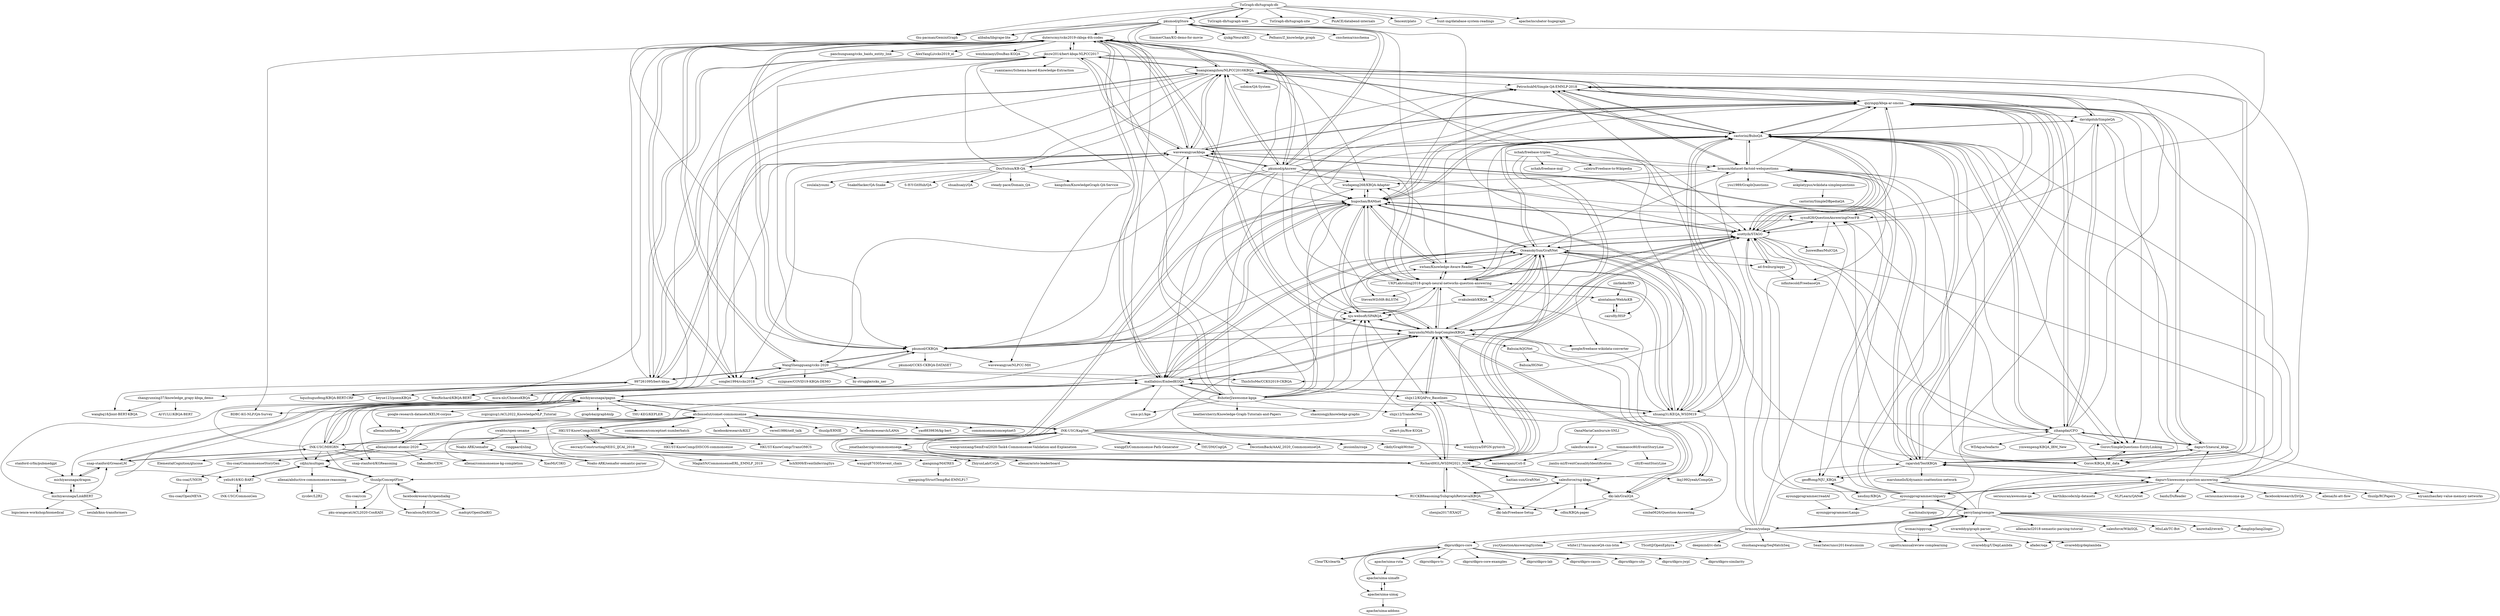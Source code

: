 digraph G {
"TuGraph-db/tugraph-db" -> "thu-pacman/GeminiGraph" ["e"=1]
"TuGraph-db/tugraph-db" -> "TuGraph-db/tugraph-web"
"TuGraph-db/tugraph-db" -> "TuGraph-db/tugraph-site"
"TuGraph-db/tugraph-db" -> "PsiACE/databend-internals" ["e"=1]
"TuGraph-db/tugraph-db" -> "Tencent/plato" ["e"=1]
"TuGraph-db/tugraph-db" -> "pkumod/gStore"
"TuGraph-db/tugraph-db" -> "Sunt-ing/database-system-readings" ["e"=1]
"TuGraph-db/tugraph-db" -> "apache/incubator-hugegraph" ["e"=1]
"TuGraph-db/tugraph-db" -> "alibaba/libgrape-lite" ["e"=1]
"geofftong/NJU_KBQA" -> "xesdiny/KBQA"
"jkszw2014/bert-kbqa-NLPCC2017" -> "huangxiangzhou/NLPCC2016KBQA"
"jkszw2014/bert-kbqa-NLPCC2017" -> "wavewangyue/kbqa"
"jkszw2014/bert-kbqa-NLPCC2017" -> "WenRichard/KBQA-BERT" ["e"=1]
"jkszw2014/bert-kbqa-NLPCC2017" -> "997261095/bert-kbqa"
"jkszw2014/bert-kbqa-NLPCC2017" -> "duterscmy/ccks2019-ckbqa-4th-codes"
"jkszw2014/bert-kbqa-NLPCC2017" -> "wudapeng268/KBQA-Adapter"
"jkszw2014/bert-kbqa-NLPCC2017" -> "pkumod/CKBQA"
"jkszw2014/bert-kbqa-NLPCC2017" -> "hugochan/BAMnet"
"jkszw2014/bert-kbqa-NLPCC2017" -> "yuanxiaosc/Schema-based-Knowledge-Extraction" ["e"=1]
"jkszw2014/bert-kbqa-NLPCC2017" -> "wavewangyue/NLPCC-MH"
"jkszw2014/bert-kbqa-NLPCC2017" -> "quyingqi/kbqa-ar-smcnn"
"jkszw2014/bert-kbqa-NLPCC2017" -> "songlei1994/ccks2018"
"OceanskySun/GraftNet" -> "xwhan/Knowledge-Aware-Reader"
"OceanskySun/GraftNet" -> "scottyih/STAGG"
"OceanskySun/GraftNet" -> "RichardHGL/WSDM2021_NSM"
"OceanskySun/GraftNet" -> "hugochan/BAMnet"
"OceanskySun/GraftNet" -> "lanyunshi/Multi-hopComplexKBQA"
"OceanskySun/GraftNet" -> "malllabiisc/EmbedKGQA"
"OceanskySun/GraftNet" -> "svakulenk0/KBQA"
"OceanskySun/GraftNet" -> "xhuang31/KEQA_WSDM19"
"OceanskySun/GraftNet" -> "castorini/BuboQA"
"OceanskySun/GraftNet" -> "cairoHy/HSP"
"OceanskySun/GraftNet" -> "ad-freiburg/aqqu"
"OceanskySun/GraftNet" -> "woshiyyya/DFGN-pytorch" ["e"=1]
"OceanskySun/GraftNet" -> "nju-websoft/SPARQA"
"OceanskySun/GraftNet" -> "UKPLab/coling2018-graph-neural-networks-question-answering"
"OceanskySun/GraftNet" -> "Gorov/KBQA_RE_data"
"allenai/comet-atomic-2020" -> "atcbosselut/comet-commonsense"
"allenai/comet-atomic-2020" -> "Sahandfer/CEM" ["e"=1]
"allenai/comet-atomic-2020" -> "ElementalCognition/glucose"
"allenai/comet-atomic-2020" -> "thu-coai/CommonsenseStoryGen"
"allenai/comet-atomic-2020" -> "XiaoMi/C3KG" ["e"=1]
"allenai/comet-atomic-2020" -> "cdjhz/multigen"
"INK-USC/CommonGen" -> "yeliu918/KG-BART"
"jonathanherzig/commonsenseqa" -> "allenai/aristo-leaderboard"
"jonathanherzig/commonsenseqa" -> "ZhiyunLab/CsQA"
"jonathanherzig/commonsenseqa" -> "nazneenrajani/CoS-E"
"DouYishun/KB-QA" -> "shuaihuaiyi/QA"
"DouYishun/KB-QA" -> "geofftong/NJU_KBQA"
"DouYishun/KB-QA" -> "wavewangyue/kbqa"
"DouYishun/KB-QA" -> "steady-pace/Domain_QA"
"DouYishun/KB-QA" -> "huangxiangzhou/NLPCC2016KBQA"
"DouYishun/KB-QA" -> "kangzhun/KnowledgeGraph-QA-Service" ["e"=1]
"DouYishun/KB-QA" -> "zoulala/youmi"
"DouYishun/KB-QA" -> "jkszw2014/bert-kbqa-NLPCC2017"
"DouYishun/KB-QA" -> "SnakeHacker/QA-Snake" ["e"=1]
"DouYishun/KB-QA" -> "S-H-Y-GitHub/QA" ["e"=1]
"dapurv5/awesome-question-answering" -> "rajarshd/TextKBQA"
"dapurv5/awesome-question-answering" -> "castorini/BuboQA"
"dapurv5/awesome-question-answering" -> "huangxiangzhou/NLPCC2016KBQA"
"dapurv5/awesome-question-answering" -> "dapurv5/neural_kbqa"
"dapurv5/awesome-question-answering" -> "siyuanzhao/key-value-memory-networks" ["e"=1]
"dapurv5/awesome-question-answering" -> "thunlp/RCPapers" ["e"=1]
"dapurv5/awesome-question-answering" -> "seriousran/awesome-qa" ["e"=1]
"dapurv5/awesome-question-answering" -> "karthikncode/nlp-datasets" ["e"=1]
"dapurv5/awesome-question-answering" -> "NLPLearn/QANet" ["e"=1]
"dapurv5/awesome-question-answering" -> "baidu/DuReader" ["e"=1]
"dapurv5/awesome-question-answering" -> "seriousmac/awesome-qa"
"dapurv5/awesome-question-answering" -> "facebookresearch/DrQA" ["e"=1]
"dapurv5/awesome-question-answering" -> "OceanskySun/GraftNet"
"dapurv5/awesome-question-answering" -> "ayoungprogrammer/nlquery"
"dapurv5/awesome-question-answering" -> "allenai/bi-att-flow" ["e"=1]
"huangxiangzhou/NLPCC2016KBQA" -> "wavewangyue/kbqa"
"huangxiangzhou/NLPCC2016KBQA" -> "jkszw2014/bert-kbqa-NLPCC2017"
"huangxiangzhou/NLPCC2016KBQA" -> "quyingqi/kbqa-ar-smcnn"
"huangxiangzhou/NLPCC2016KBQA" -> "WenRichard/KBQA-BERT" ["e"=1]
"huangxiangzhou/NLPCC2016KBQA" -> "duterscmy/ccks2019-ckbqa-4th-codes"
"huangxiangzhou/NLPCC2016KBQA" -> "soloice/QA-System"
"huangxiangzhou/NLPCC2016KBQA" -> "pkumod/gAnswer"
"huangxiangzhou/NLPCC2016KBQA" -> "castorini/BuboQA"
"huangxiangzhou/NLPCC2016KBQA" -> "PetrochukM/Simple-QA-EMNLP-2018"
"huangxiangzhou/NLPCC2016KBQA" -> "997261095/bert-kbqa"
"huangxiangzhou/NLPCC2016KBQA" -> "rajarshd/TextKBQA"
"huangxiangzhou/NLPCC2016KBQA" -> "pkumod/CKBQA"
"huangxiangzhou/NLPCC2016KBQA" -> "hugochan/BAMnet"
"huangxiangzhou/NLPCC2016KBQA" -> "songlei1994/ccks2018"
"huangxiangzhou/NLPCC2016KBQA" -> "scottyih/STAGG"
"wavewangyue/kbqa" -> "huangxiangzhou/NLPCC2016KBQA"
"wavewangyue/kbqa" -> "jkszw2014/bert-kbqa-NLPCC2017"
"wavewangyue/kbqa" -> "duterscmy/ccks2019-ckbqa-4th-codes"
"wavewangyue/kbqa" -> "quyingqi/kbqa-ar-smcnn"
"wavewangyue/kbqa" -> "WenRichard/KBQA-BERT" ["e"=1]
"wavewangyue/kbqa" -> "997261095/bert-kbqa"
"wavewangyue/kbqa" -> "PetrochukM/Simple-QA-EMNLP-2018"
"wavewangyue/kbqa" -> "castorini/BuboQA"
"wavewangyue/kbqa" -> "pkumod/gAnswer"
"wavewangyue/kbqa" -> "rajarshd/TextKBQA"
"wavewangyue/kbqa" -> "hugochan/BAMnet"
"wavewangyue/kbqa" -> "songlei1994/ccks2018"
"wavewangyue/kbqa" -> "pkumod/CKBQA"
"wavewangyue/kbqa" -> "DouYishun/KB-QA"
"wavewangyue/kbqa" -> "brmson/dataset-factoid-webquestions"
"INK-USC/KagNet" -> "INK-USC/MHGRN"
"INK-USC/KagNet" -> "wangcunxiang/SemEval2020-Task4-Commonsense-Validation-and-Explanation"
"INK-USC/KagNet" -> "wangpf3/Commonsense-Path-Generator"
"INK-USC/KagNet" -> "atcbosselut/comet-commonsense"
"INK-USC/KagNet" -> "cdjhz/multigen"
"INK-USC/KagNet" -> "woshiyyya/DFGN-pytorch" ["e"=1]
"INK-USC/KagNet" -> "THUDM/CogQA" ["e"=1]
"INK-USC/KagNet" -> "jonathanherzig/commonsenseqa"
"INK-USC/KagNet" -> "DecstionBack/AAAI_2020_CommonsenseQA"
"INK-USC/KagNet" -> "jessionlin/csqa"
"INK-USC/KagNet" -> "thunlp/ConceptFlow"
"INK-USC/KagNet" -> "lanyunshi/Multi-hopComplexKBQA"
"INK-USC/KagNet" -> "OceanskySun/GraftNet"
"INK-USC/KagNet" -> "rikdz/GraphWriter" ["e"=1]
"INK-USC/MHGRN" -> "INK-USC/KagNet"
"INK-USC/MHGRN" -> "michiyasunaga/qagnn"
"INK-USC/MHGRN" -> "malllabiisc/EmbedKGQA"
"INK-USC/MHGRN" -> "RichardHGL/WSDM2021_NSM"
"INK-USC/MHGRN" -> "lanyunshi/Multi-hopComplexKBQA"
"INK-USC/MHGRN" -> "snap-stanford/GreaseLM"
"INK-USC/MHGRN" -> "thunlp/ConceptFlow"
"INK-USC/MHGRN" -> "snap-stanford/KGReasoning" ["e"=1]
"INK-USC/MHGRN" -> "cdjhz/multigen"
"INK-USC/MHGRN" -> "allenai/commonsense-kg-completion"
"INK-USC/MHGRN" -> "OceanskySun/GraftNet"
"atcbosselut/comet-commonsense" -> "allenai/comet-atomic-2020"
"atcbosselut/comet-commonsense" -> "HKUST-KnowComp/ASER"
"atcbosselut/comet-commonsense" -> "INK-USC/KagNet"
"atcbosselut/comet-commonsense" -> "thunlp/ERNIE" ["e"=1]
"atcbosselut/comet-commonsense" -> "facebookresearch/LAMA" ["e"=1]
"atcbosselut/comet-commonsense" -> "yao8839836/kg-bert" ["e"=1]
"atcbosselut/comet-commonsense" -> "michiyasunaga/qagnn"
"atcbosselut/comet-commonsense" -> "allenai/unifiedqa" ["e"=1]
"atcbosselut/comet-commonsense" -> "ElementalCognition/glucose"
"atcbosselut/comet-commonsense" -> "allenai/commonsense-kg-completion"
"atcbosselut/comet-commonsense" -> "commonsense/conceptnet5" ["e"=1]
"atcbosselut/comet-commonsense" -> "commonsense/conceptnet-numberbatch" ["e"=1]
"atcbosselut/comet-commonsense" -> "swabhs/open-sesame"
"atcbosselut/comet-commonsense" -> "facebookresearch/KILT" ["e"=1]
"atcbosselut/comet-commonsense" -> "vered1986/self_talk"
"cdjhz/multigen" -> "allenai/abductive-commonsense-reasoning"
"cdjhz/multigen" -> "thunlp/ConceptFlow"
"cdjhz/multigen" -> "yeliu918/KG-BART"
"malllabiisc/EmbedKGQA" -> "lanyunshi/Multi-hopComplexKBQA"
"malllabiisc/EmbedKGQA" -> "BshoterJ/awesome-kgqa"
"malllabiisc/EmbedKGQA" -> "xhuang31/KEQA_WSDM19"
"malllabiisc/EmbedKGQA" -> "RichardHGL/WSDM2021_NSM"
"malllabiisc/EmbedKGQA" -> "hugochan/BAMnet"
"malllabiisc/EmbedKGQA" -> "uma-pi1/kge" ["e"=1]
"malllabiisc/EmbedKGQA" -> "OceanskySun/GraftNet"
"malllabiisc/EmbedKGQA" -> "duterscmy/ccks2019-ckbqa-4th-codes"
"malllabiisc/EmbedKGQA" -> "INK-USC/MHGRN"
"malllabiisc/EmbedKGQA" -> "nju-websoft/SPARQA"
"malllabiisc/EmbedKGQA" -> "shijx12/TransferNet"
"malllabiisc/EmbedKGQA" -> "michiyasunaga/qagnn"
"malllabiisc/EmbedKGQA" -> "RUCKBReasoning/SubgraphRetrievalKBQA"
"malllabiisc/EmbedKGQA" -> "shijx12/KQAPro_Baselines"
"malllabiisc/EmbedKGQA" -> "xwhan/Knowledge-Aware-Reader"
"michiyasunaga/qagnn" -> "INK-USC/MHGRN"
"michiyasunaga/qagnn" -> "snap-stanford/GreaseLM"
"michiyasunaga/qagnn" -> "malllabiisc/EmbedKGQA"
"michiyasunaga/qagnn" -> "yeliu918/KG-BART"
"michiyasunaga/qagnn" -> "allenai/unifiedqa" ["e"=1]
"michiyasunaga/qagnn" -> "snap-stanford/KGReasoning" ["e"=1]
"michiyasunaga/qagnn" -> "google-research-datasets/KELM-corpus"
"michiyasunaga/qagnn" -> "michiyasunaga/dragon"
"michiyasunaga/qagnn" -> "cdjhz/multigen"
"michiyasunaga/qagnn" -> "INK-USC/KagNet"
"michiyasunaga/qagnn" -> "atcbosselut/comet-commonsense"
"michiyasunaga/qagnn" -> "zcgzcgzcg1/ACL2022_KnowledgeNLP_Tutorial" ["e"=1]
"michiyasunaga/qagnn" -> "graph4ai/graph4nlp" ["e"=1]
"michiyasunaga/qagnn" -> "michiyasunaga/LinkBERT"
"michiyasunaga/qagnn" -> "THU-KEG/KEPLER" ["e"=1]
"thunlp/ConceptFlow" -> "pku-orangecat/ACL2020-ConKADI"
"thunlp/ConceptFlow" -> "cdjhz/multigen"
"thunlp/ConceptFlow" -> "Pascalson/DyKGChat"
"thunlp/ConceptFlow" -> "thu-coai/ccm"
"thunlp/ConceptFlow" -> "facebookresearch/opendialkg"
"yeliu918/KG-BART" -> "INK-USC/CommonGen"
"yeliu918/KG-BART" -> "cdjhz/multigen"
"pkumod/gStore" -> "pkumod/gAnswer"
"pkumod/gStore" -> "SimmerChan/KG-demo-for-movie" ["e"=1]
"pkumod/gStore" -> "pkumod/CKBQA"
"pkumod/gStore" -> "TuGraph-db/tugraph-db"
"pkumod/gStore" -> "duterscmy/ccks2019-ckbqa-4th-codes"
"pkumod/gStore" -> "lanyunshi/Multi-hopComplexKBQA"
"pkumod/gStore" -> "zjukg/NeuralKG" ["e"=1]
"pkumod/gStore" -> "UKPLab/coling2018-graph-neural-networks-question-answering"
"pkumod/gStore" -> "malllabiisc/EmbedKGQA"
"pkumod/gStore" -> "BshoterJ/awesome-kgqa"
"pkumod/gStore" -> "Pelhans/Z_knowledge_graph" ["e"=1]
"pkumod/gStore" -> "thu-pacman/GeminiGraph" ["e"=1]
"pkumod/gStore" -> "cnschema/cnschema" ["e"=1]
"pkumod/gStore" -> "alibaba/libgrape-lite" ["e"=1]
"pkumod/gStore" -> "scottyih/STAGG"
"duterscmy/ccks2019-ckbqa-4th-codes" -> "pkumod/CKBQA"
"duterscmy/ccks2019-ckbqa-4th-codes" -> "WangShengguang/ccks-2020"
"duterscmy/ccks2019-ckbqa-4th-codes" -> "songlei1994/ccks2018"
"duterscmy/ccks2019-ckbqa-4th-codes" -> "wavewangyue/kbqa"
"duterscmy/ccks2019-ckbqa-4th-codes" -> "panchunguang/ccks_baidu_entity_link" ["e"=1]
"duterscmy/ccks2019-ckbqa-4th-codes" -> "huangxiangzhou/NLPCC2016KBQA"
"duterscmy/ccks2019-ckbqa-4th-codes" -> "malllabiisc/EmbedKGQA"
"duterscmy/ccks2019-ckbqa-4th-codes" -> "WenRichard/KBQA-BERT" ["e"=1]
"duterscmy/ccks2019-ckbqa-4th-codes" -> "pkumod/gAnswer"
"duterscmy/ccks2019-ckbqa-4th-codes" -> "BDBC-KG-NLP/QA-Survey" ["e"=1]
"duterscmy/ccks2019-ckbqa-4th-codes" -> "jkszw2014/bert-kbqa-NLPCC2017"
"duterscmy/ccks2019-ckbqa-4th-codes" -> "lanyunshi/Multi-hopComplexKBQA"
"duterscmy/ccks2019-ckbqa-4th-codes" -> "AlexYangLi/ccks2019_el" ["e"=1]
"duterscmy/ccks2019-ckbqa-4th-codes" -> "ThisIsSoMe/CCKS2019-CKBQA"
"duterscmy/ccks2019-ckbqa-4th-codes" -> "weizhixiaoyi/DouBan-KGQA" ["e"=1]
"songlei1994/ccks2018" -> "pkumod/CKBQA"
"songlei1994/ccks2018" -> "duterscmy/ccks2019-ckbqa-4th-codes"
"songlei1994/ccks2018" -> "msra-nlc/ChineseKBQA"
"xhuang31/KEQA_WSDM19" -> "castorini/BuboQA"
"xhuang31/KEQA_WSDM19" -> "malllabiisc/EmbedKGQA"
"xhuang31/KEQA_WSDM19" -> "xwhan/Knowledge-Aware-Reader"
"xhuang31/KEQA_WSDM19" -> "hugochan/BAMnet"
"xhuang31/KEQA_WSDM19" -> "zihangdai/CFO"
"xhuang31/KEQA_WSDM19" -> "OceanskySun/GraftNet"
"xhuang31/KEQA_WSDM19" -> "lanyunshi/Multi-hopComplexKBQA"
"xhuang31/KEQA_WSDM19" -> "RichardHGL/WSDM2021_NSM"
"xhuang31/KEQA_WSDM19" -> "UKPLab/coling2018-graph-neural-networks-question-answering"
"xhuang31/KEQA_WSDM19" -> "PetrochukM/Simple-QA-EMNLP-2018"
"percyliang/sempre" -> "cgpotts/annualreview-complearning"
"percyliang/sempre" -> "wcmac/sippycup"
"percyliang/sempre" -> "brmson/yodaqa"
"percyliang/sempre" -> "scottyih/STAGG"
"percyliang/sempre" -> "afader/oqa"
"percyliang/sempre" -> "ayoungprogrammer/nlquery"
"percyliang/sempre" -> "castorini/BuboQA"
"percyliang/sempre" -> "sivareddyg/graph-parser"
"percyliang/sempre" -> "allenai/acl2018-semantic-parsing-tutorial" ["e"=1]
"percyliang/sempre" -> "brmson/dataset-factoid-webquestions"
"percyliang/sempre" -> "salesforce/WikiSQL" ["e"=1]
"percyliang/sempre" -> "MiuLab/TC-Bot" ["e"=1]
"percyliang/sempre" -> "knowitall/reverb" ["e"=1]
"percyliang/sempre" -> "rajarshd/TextKBQA"
"percyliang/sempre" -> "donglixp/lang2logic" ["e"=1]
"UKPLab/coling2018-graph-neural-networks-question-answering" -> "scottyih/STAGG"
"UKPLab/coling2018-graph-neural-networks-question-answering" -> "hugochan/BAMnet"
"UKPLab/coling2018-graph-neural-networks-question-answering" -> "StevenWD/HR-BiLSTM"
"UKPLab/coling2018-graph-neural-networks-question-answering" -> "lanyunshi/Multi-hopComplexKBQA"
"UKPLab/coling2018-graph-neural-networks-question-answering" -> "syxu828/QuestionAnsweringOverFB"
"UKPLab/coling2018-graph-neural-networks-question-answering" -> "xwhan/Knowledge-Aware-Reader"
"UKPLab/coling2018-graph-neural-networks-question-answering" -> "wudapeng268/KBQA-Adapter"
"UKPLab/coling2018-graph-neural-networks-question-answering" -> "PetrochukM/Simple-QA-EMNLP-2018"
"UKPLab/coling2018-graph-neural-networks-question-answering" -> "svakulenk0/KBQA"
"UKPLab/coling2018-graph-neural-networks-question-answering" -> "castorini/BuboQA"
"UKPLab/coling2018-graph-neural-networks-question-answering" -> "xhuang31/KEQA_WSDM19"
"UKPLab/coling2018-graph-neural-networks-question-answering" -> "alontalmor/WebAsKB"
"UKPLab/coling2018-graph-neural-networks-question-answering" -> "OceanskySun/GraftNet"
"UKPLab/coling2018-graph-neural-networks-question-answering" -> "nju-websoft/SPARQA"
"pkumod/CKBQA" -> "duterscmy/ccks2019-ckbqa-4th-codes"
"pkumod/CKBQA" -> "songlei1994/ccks2018"
"pkumod/CKBQA" -> "wudapeng268/KBQA-Adapter"
"pkumod/CKBQA" -> "wavewangyue/NLPCC-MH"
"pkumod/CKBQA" -> "lanyunshi/Multi-hopComplexKBQA"
"pkumod/CKBQA" -> "pkumod/CCKS-CKBQA-DATASET"
"pkumod/CKBQA" -> "hugochan/BAMnet"
"pkumod/CKBQA" -> "nju-websoft/SPARQA"
"pkumod/CKBQA" -> "WangShengguang/ccks-2020"
"sivareddyg/graph-parser" -> "sivareddyg/deplambda"
"sivareddyg/graph-parser" -> "sivareddyg/UDepLambda" ["e"=1]
"WangShengguang/ccks-2020" -> "duterscmy/ccks2019-ckbqa-4th-codes"
"WangShengguang/ccks-2020" -> "ThisIsSoMe/CCKS2019-CKBQA"
"WangShengguang/ccks-2020" -> "pkumod/CKBQA"
"WangShengguang/ccks-2020" -> "hy-struggle/ccks_ner" ["e"=1]
"WangShengguang/ccks-2020" -> "songlei1994/ccks2018"
"WangShengguang/ccks-2020" -> "997261095/bert-kbqa"
"WangShengguang/ccks-2020" -> "malllabiisc/EmbedKGQA"
"WangShengguang/ccks-2020" -> "xyjigsaw/COVID19-KBQA-DEMO" ["e"=1]
"pkumod/gAnswer" -> "huangxiangzhou/NLPCC2016KBQA"
"pkumod/gAnswer" -> "duterscmy/ccks2019-ckbqa-4th-codes"
"pkumod/gAnswer" -> "wavewangyue/kbqa"
"pkumod/gAnswer" -> "castorini/BuboQA"
"pkumod/gAnswer" -> "pkumod/gStore"
"pkumod/gAnswer" -> "scottyih/STAGG"
"pkumod/gAnswer" -> "pkumod/CKBQA"
"pkumod/gAnswer" -> "malllabiisc/EmbedKGQA"
"pkumod/gAnswer" -> "quyingqi/kbqa-ar-smcnn"
"pkumod/gAnswer" -> "lanyunshi/Multi-hopComplexKBQA"
"pkumod/gAnswer" -> "WangShengguang/ccks-2020"
"pkumod/gAnswer" -> "UKPLab/coling2018-graph-neural-networks-question-answering"
"pkumod/gAnswer" -> "wudapeng268/KBQA-Adapter"
"pkumod/gAnswer" -> "geofftong/NJU_KBQA"
"pkumod/gAnswer" -> "nju-websoft/SPARQA"
"thu-coai/ccm" -> "pku-orangecat/ACL2020-ConKADI"
"ayoungprogrammer/nlquery" -> "ayoungprogrammer/Lango"
"ayoungprogrammer/nlquery" -> "dapurv5/awesome-question-answering"
"ayoungprogrammer/nlquery" -> "percyliang/sempre"
"ayoungprogrammer/nlquery" -> "scottyih/STAGG"
"ayoungprogrammer/nlquery" -> "castorini/BuboQA"
"ayoungprogrammer/nlquery" -> "zihangdai/CFO"
"ayoungprogrammer/nlquery" -> "machinalis/quepy" ["e"=1]
"ayoungprogrammer/nlquery" -> "quyingqi/kbqa-ar-smcnn"
"ayoungprogrammer/readAI" -> "ayoungprogrammer/Lango"
"rajarshd/TextKBQA" -> "dapurv5/neural_kbqa"
"rajarshd/TextKBQA" -> "syxu828/QuestionAnsweringOverFB"
"rajarshd/TextKBQA" -> "quyingqi/kbqa-ar-smcnn"
"rajarshd/TextKBQA" -> "castorini/BuboQA"
"rajarshd/TextKBQA" -> "huangxiangzhou/NLPCC2016KBQA"
"rajarshd/TextKBQA" -> "marshmelloX/dynamic-coattention-network" ["e"=1]
"rajarshd/TextKBQA" -> "PetrochukM/Simple-QA-EMNLP-2018"
"rajarshd/TextKBQA" -> "wavewangyue/kbqa"
"rajarshd/TextKBQA" -> "dapurv5/awesome-question-answering"
"rajarshd/TextKBQA" -> "geofftong/NJU_KBQA"
"scottyih/STAGG" -> "UKPLab/coling2018-graph-neural-networks-question-answering"
"scottyih/STAGG" -> "Gorov/KBQA_RE_data"
"scottyih/STAGG" -> "Gorov/SimpleQuestions-EntityLinking"
"scottyih/STAGG" -> "syxu828/QuestionAnsweringOverFB"
"scottyih/STAGG" -> "lanyunshi/Multi-hopComplexKBQA"
"scottyih/STAGG" -> "JunweiBao/MulCQA"
"scottyih/STAGG" -> "ad-freiburg/aqqu"
"scottyih/STAGG" -> "OceanskySun/GraftNet"
"scottyih/STAGG" -> "RichardHGL/WSDM2021_NSM"
"scottyih/STAGG" -> "castorini/BuboQA"
"scottyih/STAGG" -> "brmson/dataset-factoid-webquestions"
"scottyih/STAGG" -> "quyingqi/kbqa-ar-smcnn"
"scottyih/STAGG" -> "nju-websoft/SPARQA"
"scottyih/STAGG" -> "zihangdai/CFO"
"scottyih/STAGG" -> "hugochan/BAMnet"
"RUCKBReasoning/SubgraphRetrievalKBQA" -> "salesforce/rng-kbqa"
"RUCKBReasoning/SubgraphRetrievalKBQA" -> "RichardHGL/WSDM2021_NSM"
"RUCKBReasoning/SubgraphRetrievalKBQA" -> "dki-lab/Freebase-Setup"
"RUCKBReasoning/SubgraphRetrievalKBQA" -> "zhenjia2017/EXAQT" ["e"=1]
"RUCKBReasoning/SubgraphRetrievalKBQA" -> "cdhx/KBQA-paper"
"lanyunshi/Multi-hopComplexKBQA" -> "RichardHGL/WSDM2021_NSM"
"lanyunshi/Multi-hopComplexKBQA" -> "nju-websoft/SPARQA"
"lanyunshi/Multi-hopComplexKBQA" -> "malllabiisc/EmbedKGQA"
"lanyunshi/Multi-hopComplexKBQA" -> "lkq1992yeah/CompQA"
"lanyunshi/Multi-hopComplexKBQA" -> "hugochan/BAMnet"
"lanyunshi/Multi-hopComplexKBQA" -> "dki-lab/GrailQA"
"lanyunshi/Multi-hopComplexKBQA" -> "scottyih/STAGG"
"lanyunshi/Multi-hopComplexKBQA" -> "google/freebase-wikidata-converter"
"lanyunshi/Multi-hopComplexKBQA" -> "OceanskySun/GraftNet"
"lanyunshi/Multi-hopComplexKBQA" -> "UKPLab/coling2018-graph-neural-networks-question-answering"
"lanyunshi/Multi-hopComplexKBQA" -> "shijx12/KQAPro_Baselines"
"lanyunshi/Multi-hopComplexKBQA" -> "Bahuia/AQGNet"
"lanyunshi/Multi-hopComplexKBQA" -> "duterscmy/ccks2019-ckbqa-4th-codes"
"lanyunshi/Multi-hopComplexKBQA" -> "pkumod/CKBQA"
"hquzhuguofeng/KBQA-BERT-CRF" -> "997261095/bert-kbqa"
"snap-stanford/GreaseLM" -> "michiyasunaga/dragon"
"snap-stanford/GreaseLM" -> "michiyasunaga/qagnn"
"snap-stanford/GreaseLM" -> "INK-USC/MHGRN"
"HKUST-KnowComp/ASER" -> "HKUST-KnowComp/TransOMCS"
"HKUST-KnowComp/ASER" -> "eecrazy/ConstructingNEEG_IJCAI_2018"
"HKUST-KnowComp/ASER" -> "atcbosselut/comet-commonsense"
"HKUST-KnowComp/ASER" -> "HKUST-KnowComp/DISCOS-commonsense"
"HKUST-KnowComp/ASER" -> "allenai/comet-atomic-2020"
"eecrazy/ConstructingNEEG_IJCAI_2018" -> "wangzq870305/event_chain"
"eecrazy/ConstructingNEEG_IJCAI_2018" -> "MagiaSN/CommonsenseERL_EMNLP_2019"
"eecrazy/ConstructingNEEG_IJCAI_2018" -> "HKUST-KnowComp/ASER"
"eecrazy/ConstructingNEEG_IJCAI_2018" -> "hchX009/EventInferringSys" ["e"=1]
"eecrazy/ConstructingNEEG_IJCAI_2018" -> "qiangning/MATRES"
"qiangning/MATRES" -> "qiangning/StructTempRel-EMNLP17"
"hugochan/BAMnet" -> "wudapeng268/KBQA-Adapter"
"hugochan/BAMnet" -> "RichardHGL/WSDM2021_NSM"
"hugochan/BAMnet" -> "xwhan/Knowledge-Aware-Reader"
"hugochan/BAMnet" -> "lanyunshi/Multi-hopComplexKBQA"
"hugochan/BAMnet" -> "UKPLab/coling2018-graph-neural-networks-question-answering"
"hugochan/BAMnet" -> "xhuang31/KEQA_WSDM19"
"hugochan/BAMnet" -> "malllabiisc/EmbedKGQA"
"hugochan/BAMnet" -> "OceanskySun/GraftNet"
"hugochan/BAMnet" -> "quyingqi/kbqa-ar-smcnn"
"hugochan/BAMnet" -> "scottyih/STAGG"
"hugochan/BAMnet" -> "nju-websoft/SPARQA"
"hugochan/BAMnet" -> "PetrochukM/Simple-QA-EMNLP-2018"
"hugochan/BAMnet" -> "castorini/BuboQA"
"hugochan/BAMnet" -> "pkumod/CKBQA"
"hugochan/BAMnet" -> "syxu828/QuestionAnsweringOverFB"
"nchah/freebase-triples" -> "google/freebase-wikidata-converter"
"nchah/freebase-triples" -> "scottyih/STAGG"
"nchah/freebase-triples" -> "saleiro/Freebase-to-Wikipedia"
"nchah/freebase-triples" -> "brmson/dataset-factoid-webquestions"
"nchah/freebase-triples" -> "nchah/freebase-mql"
"nchah/freebase-triples" -> "lanyunshi/Multi-hopComplexKBQA"
"zhangyunxing37/knowledge_grapy-kbqa_demo" -> "AI-YULU/KBQA-BERT"
"zhangyunxing37/knowledge_grapy-kbqa_demo" -> "wangbq18/Joint-BERT-KBQA"
"brmson/yodaqa" -> "SeanTater/uncc2014watsonsim"
"brmson/yodaqa" -> "percyliang/sempre"
"brmson/yodaqa" -> "syxu828/QuestionAnsweringOverFB"
"brmson/yodaqa" -> "rajarshd/TextKBQA"
"brmson/yodaqa" -> "dkpro/dkpro-core"
"brmson/yodaqa" -> "afader/oqa"
"brmson/yodaqa" -> "ysc/QuestionAnsweringSystem" ["e"=1]
"brmson/yodaqa" -> "brmson/dataset-factoid-webquestions"
"brmson/yodaqa" -> "castorini/BuboQA"
"brmson/yodaqa" -> "dapurv5/awesome-question-answering"
"brmson/yodaqa" -> "white127/insuranceQA-cnn-lstm" ["e"=1]
"brmson/yodaqa" -> "scottyih/STAGG"
"brmson/yodaqa" -> "TScottJ/OpenEphyra" ["e"=1]
"brmson/yodaqa" -> "deepmind/rc-data" ["e"=1]
"brmson/yodaqa" -> "shuohangwang/SeqMatchSeq" ["e"=1]
"xesdiny/KBQA" -> "geofftong/NJU_KBQA"
"quyingqi/kbqa-ar-smcnn" -> "PetrochukM/Simple-QA-EMNLP-2018"
"quyingqi/kbqa-ar-smcnn" -> "Gorov/KBQA_RE_data"
"quyingqi/kbqa-ar-smcnn" -> "castorini/BuboQA"
"quyingqi/kbqa-ar-smcnn" -> "huangxiangzhou/NLPCC2016KBQA"
"quyingqi/kbqa-ar-smcnn" -> "wavewangyue/kbqa"
"quyingqi/kbqa-ar-smcnn" -> "zihangdai/CFO"
"quyingqi/kbqa-ar-smcnn" -> "syxu828/QuestionAnsweringOverFB"
"quyingqi/kbqa-ar-smcnn" -> "dapurv5/neural_kbqa"
"quyingqi/kbqa-ar-smcnn" -> "hugochan/BAMnet"
"quyingqi/kbqa-ar-smcnn" -> "scottyih/STAGG"
"quyingqi/kbqa-ar-smcnn" -> "rajarshd/TextKBQA"
"quyingqi/kbqa-ar-smcnn" -> "StevenWD/HR-BiLSTM"
"quyingqi/kbqa-ar-smcnn" -> "Gorov/SimpleQuestions-EntityLinking"
"quyingqi/kbqa-ar-smcnn" -> "xwhan/Knowledge-Aware-Reader"
"quyingqi/kbqa-ar-smcnn" -> "davidgolub/SimpleQA"
"svakulenk0/KBQA" -> "simba0626/Question-Answering"
"svakulenk0/KBQA" -> "nju-websoft/SPARQA"
"thu-coai/UNION" -> "thu-coai/OpenMEVA"
"BshoterJ/awesome-kgqa" -> "malllabiisc/EmbedKGQA"
"BshoterJ/awesome-kgqa" -> "lanyunshi/Multi-hopComplexKBQA"
"BshoterJ/awesome-kgqa" -> "UKPLab/coling2018-graph-neural-networks-question-answering"
"BshoterJ/awesome-kgqa" -> "heathersherry/Knowledge-Graph-Tutorials-and-Papers" ["e"=1]
"BshoterJ/awesome-kgqa" -> "RichardHGL/WSDM2021_NSM"
"BshoterJ/awesome-kgqa" -> "duterscmy/ccks2019-ckbqa-4th-codes"
"BshoterJ/awesome-kgqa" -> "xhuang31/KEQA_WSDM19"
"BshoterJ/awesome-kgqa" -> "hugochan/BAMnet"
"BshoterJ/awesome-kgqa" -> "nju-websoft/SPARQA"
"BshoterJ/awesome-kgqa" -> "shaoxiongji/knowledge-graphs" ["e"=1]
"BshoterJ/awesome-kgqa" -> "BDBC-KG-NLP/QA-Survey" ["e"=1]
"BshoterJ/awesome-kgqa" -> "huangxiangzhou/NLPCC2016KBQA"
"BshoterJ/awesome-kgqa" -> "wavewangyue/kbqa"
"BshoterJ/awesome-kgqa" -> "uma-pi1/kge" ["e"=1]
"BshoterJ/awesome-kgqa" -> "castorini/BuboQA"
"thu-coai/CommonsenseStoryGen" -> "thu-coai/UNION"
"997261095/bert-kbqa" -> "hquzhuguofeng/KBQA-BERT-CRF"
"997261095/bert-kbqa" -> "jkszw2014/bert-kbqa-NLPCC2017"
"997261095/bert-kbqa" -> "wavewangyue/kbqa"
"997261095/bert-kbqa" -> "huangxiangzhou/NLPCC2016KBQA"
"997261095/bert-kbqa" -> "keyue123/poemKBQA"
"997261095/bert-kbqa" -> "WangShengguang/ccks-2020"
"997261095/bert-kbqa" -> "WenRichard/KBQA-BERT" ["e"=1]
"997261095/bert-kbqa" -> "duterscmy/ccks2019-ckbqa-4th-codes"
"997261095/bert-kbqa" -> "wangbq18/Joint-BERT-KBQA"
"997261095/bert-kbqa" -> "zhangyunxing37/knowledge_grapy-kbqa_demo"
"ClearTK/cleartk" -> "dkpro/dkpro-core"
"nju-websoft/SPARQA" -> "lanyunshi/Multi-hopComplexKBQA"
"shijx12/KQAPro_Baselines" -> "RichardHGL/WSDM2021_NSM"
"shijx12/KQAPro_Baselines" -> "nju-websoft/SPARQA"
"shijx12/KQAPro_Baselines" -> "salesforce/rng-kbqa"
"shijx12/KQAPro_Baselines" -> "shijx12/TransferNet"
"shijx12/KQAPro_Baselines" -> "lanyunshi/Multi-hopComplexKBQA"
"shijx12/KQAPro_Baselines" -> "dki-lab/GrailQA"
"wcmac/sippycup" -> "cgpotts/annualreview-complearning"
"wcmac/sippycup" -> "percyliang/sempre"
"michiyasunaga/dragon" -> "snap-stanford/GreaseLM"
"michiyasunaga/dragon" -> "michiyasunaga/LinkBERT"
"dki-lab/GrailQA" -> "salesforce/rng-kbqa"
"dki-lab/GrailQA" -> "simba0626/Question-Answering"
"dki-lab/GrailQA" -> "cdhx/KBQA-paper"
"dki-lab/GrailQA" -> "dki-lab/Freebase-Setup"
"dki-lab/GrailQA" -> "lanyunshi/Multi-hopComplexKBQA"
"xwhan/Knowledge-Aware-Reader" -> "hugochan/BAMnet"
"xwhan/Knowledge-Aware-Reader" -> "OceanskySun/GraftNet"
"xwhan/Knowledge-Aware-Reader" -> "xhuang31/KEQA_WSDM19"
"xwhan/Knowledge-Aware-Reader" -> "wudapeng268/KBQA-Adapter"
"xwhan/Knowledge-Aware-Reader" -> "UKPLab/coling2018-graph-neural-networks-question-answering"
"wudapeng268/KBQA-Adapter" -> "hugochan/BAMnet"
"zmtkeke/IRN" -> "alontalmor/WebAsKB"
"facebookresearch/opendialkg" -> "madcpt/OpenDialKG"
"facebookresearch/opendialkg" -> "thunlp/ConceptFlow"
"facebookresearch/opendialkg" -> "Pascalson/DyKGChat"
"castorini/BuboQA" -> "PetrochukM/Simple-QA-EMNLP-2018"
"castorini/BuboQA" -> "quyingqi/kbqa-ar-smcnn"
"castorini/BuboQA" -> "zihangdai/CFO"
"castorini/BuboQA" -> "xhuang31/KEQA_WSDM19"
"castorini/BuboQA" -> "Gorov/KBQA_RE_data"
"castorini/BuboQA" -> "davidgolub/SimpleQA"
"castorini/BuboQA" -> "scottyih/STAGG"
"castorini/BuboQA" -> "Gorov/SimpleQuestions-EntityLinking"
"castorini/BuboQA" -> "hugochan/BAMnet"
"castorini/BuboQA" -> "dapurv5/neural_kbqa"
"castorini/BuboQA" -> "rajarshd/TextKBQA"
"castorini/BuboQA" -> "huangxiangzhou/NLPCC2016KBQA"
"castorini/BuboQA" -> "brmson/dataset-factoid-webquestions"
"castorini/BuboQA" -> "OceanskySun/GraftNet"
"castorini/BuboQA" -> "wavewangyue/kbqa"
"dapurv5/neural_kbqa" -> "geofftong/NJU_KBQA"
"dapurv5/neural_kbqa" -> "rajarshd/TextKBQA"
"dapurv5/neural_kbqa" -> "quyingqi/kbqa-ar-smcnn"
"dapurv5/neural_kbqa" -> "zihangdai/CFO"
"dapurv5/neural_kbqa" -> "siyuanzhao/key-value-memory-networks" ["e"=1]
"michiyasunaga/LinkBERT" -> "michiyasunaga/dragon"
"michiyasunaga/LinkBERT" -> "snap-stanford/GreaseLM"
"michiyasunaga/LinkBERT" -> "neulab/knn-transformers" ["e"=1]
"michiyasunaga/LinkBERT" -> "bigscience-workshop/biomedical" ["e"=1]
"stanford-crfm/pubmedgpt" -> "michiyasunaga/dragon"
"PetrochukM/Simple-QA-EMNLP-2018" -> "quyingqi/kbqa-ar-smcnn"
"PetrochukM/Simple-QA-EMNLP-2018" -> "castorini/BuboQA"
"PetrochukM/Simple-QA-EMNLP-2018" -> "davidgolub/SimpleQA"
"PetrochukM/Simple-QA-EMNLP-2018" -> "brmson/dataset-factoid-webquestions"
"PetrochukM/Simple-QA-EMNLP-2018" -> "Gorov/KBQA_RE_data"
"OanaMariaCamburu/e-SNLI" -> "salesforce/cos-e"
"tommasoc80/EventStoryLine" -> "cltl/EventStoryLine"
"tommasoc80/EventStoryLine" -> "jianliu-ml/EventCausalityIdentification"
"tommasoc80/EventStoryLine" -> "qiangning/MATRES"
"allenai/abductive-commonsense-reasoning" -> "zycdev/L2R2"
"Gorov/KBQA_RE_data" -> "Gorov/SimpleQuestions-EntityLinking"
"davidgolub/SimpleQA" -> "PetrochukM/Simple-QA-EMNLP-2018"
"davidgolub/SimpleQA" -> "Gorov/KBQA_RE_data"
"davidgolub/SimpleQA" -> "Gorov/SimpleQuestions-EntityLinking"
"davidgolub/SimpleQA" -> "zihangdai/CFO"
"davidgolub/SimpleQA" -> "castorini/BuboQA"
"davidgolub/SimpleQA" -> "syxu828/QuestionAnsweringOverFB"
"shijx12/TransferNet" -> "albert-jin/Rce-KGQA"
"askplatypus/wikidata-simplequestions" -> "castorini/SimpleDBpediaQA"
"brmson/dataset-factoid-webquestions" -> "Gorov/SimpleQuestions-EntityLinking"
"brmson/dataset-factoid-webquestions" -> "PetrochukM/Simple-QA-EMNLP-2018"
"brmson/dataset-factoid-webquestions" -> "scottyih/STAGG"
"brmson/dataset-factoid-webquestions" -> "askplatypus/wikidata-simplequestions"
"brmson/dataset-factoid-webquestions" -> "castorini/BuboQA"
"brmson/dataset-factoid-webquestions" -> "wudapeng268/KBQA-Adapter"
"brmson/dataset-factoid-webquestions" -> "ysu1989/GraphQuestions"
"brmson/dataset-factoid-webquestions" -> "hugochan/BAMnet"
"brmson/dataset-factoid-webquestions" -> "infinitecold/FreebaseQA"
"brmson/dataset-factoid-webquestions" -> "quyingqi/kbqa-ar-smcnn"
"brmson/dataset-factoid-webquestions" -> "Gorov/KBQA_RE_data"
"brmson/dataset-factoid-webquestions" -> "OceanskySun/GraftNet"
"Bahuia/AQGNet" -> "lkq1992yeah/CompQA"
"Bahuia/AQGNet" -> "Bahuia/HGNet"
"Gorov/SimpleQuestions-EntityLinking" -> "Gorov/KBQA_RE_data"
"ad-freiburg/aqqu" -> "infinitecold/FreebaseQA"
"ad-freiburg/aqqu" -> "scottyih/STAGG"
"RichardHGL/WSDM2021_NSM" -> "lanyunshi/Multi-hopComplexKBQA"
"RichardHGL/WSDM2021_NSM" -> "RUCKBReasoning/SubgraphRetrievalKBQA"
"RichardHGL/WSDM2021_NSM" -> "hugochan/BAMnet"
"RichardHGL/WSDM2021_NSM" -> "salesforce/rng-kbqa"
"RichardHGL/WSDM2021_NSM" -> "nju-websoft/SPARQA"
"RichardHGL/WSDM2021_NSM" -> "haitian-sun/GraftNet"
"RichardHGL/WSDM2021_NSM" -> "dki-lab/Freebase-Setup"
"RichardHGL/WSDM2021_NSM" -> "shijx12/KQAPro_Baselines"
"RichardHGL/WSDM2021_NSM" -> "OceanskySun/GraftNet"
"RichardHGL/WSDM2021_NSM" -> "lkq1992yeah/CompQA"
"RichardHGL/WSDM2021_NSM" -> "malllabiisc/EmbedKGQA"
"RichardHGL/WSDM2021_NSM" -> "scottyih/STAGG"
"Noahs-ARK/semafor" -> "Noahs-ARK/semafor-semantic-parser"
"Noahs-ARK/semafor-semantic-parser" -> "Noahs-ARK/semafor"
"syxu828/QuestionAnsweringOverFB" -> "scottyih/STAGG"
"syxu828/QuestionAnsweringOverFB" -> "JunweiBao/MulCQA"
"zihangdai/CFO" -> "Gorov/SimpleQuestions-EntityLinking"
"zihangdai/CFO" -> "Gorov/KBQA_RE_data"
"zihangdai/CFO" -> "castorini/BuboQA"
"zihangdai/CFO" -> "WDAqua/teafacto"
"zihangdai/CFO" -> "davidgolub/SimpleQA"
"zihangdai/CFO" -> "quyingqi/kbqa-ar-smcnn"
"zihangdai/CFO" -> "yinwenpeng/KBQA_IBM_New"
"zihangdai/CFO" -> "PetrochukM/Simple-QA-EMNLP-2018"
"zihangdai/CFO" -> "syxu828/QuestionAnsweringOverFB"
"zihangdai/CFO" -> "dapurv5/neural_kbqa"
"alontalmor/WebAsKB" -> "cairoHy/HSP"
"salesforce/rng-kbqa" -> "RUCKBReasoning/SubgraphRetrievalKBQA"
"salesforce/rng-kbqa" -> "dki-lab/Freebase-Setup"
"salesforce/rng-kbqa" -> "dki-lab/GrailQA"
"salesforce/rng-kbqa" -> "cdhx/KBQA-paper"
"salesforce/rng-kbqa" -> "RichardHGL/WSDM2021_NSM"
"swabhs/open-sesame" -> "Noahs-ARK/semafor"
"swabhs/open-sesame" -> "ringgaard/sling"
"apache/uima-ruta" -> "apache/uima-uimafit"
"apache/uima-uimafit" -> "apache/uima-uimaj"
"dkpro/dkpro-core" -> "dkpro/dkpro-tc"
"dkpro/dkpro-core" -> "dkpro/dkpro-core-examples"
"dkpro/dkpro-core" -> "dkpro/dkpro-lab"
"dkpro/dkpro-core" -> "dkpro/dkpro-cassis" ["e"=1]
"dkpro/dkpro-core" -> "apache/uima-uimaj"
"dkpro/dkpro-core" -> "apache/uima-ruta"
"dkpro/dkpro-core" -> "dkpro/dkpro-uby"
"dkpro/dkpro-core" -> "dkpro/dkpro-jwpl"
"dkpro/dkpro-core" -> "apache/uima-uimafit"
"dkpro/dkpro-core" -> "ClearTK/cleartk"
"dkpro/dkpro-core" -> "dkpro/dkpro-similarity"
"salesforce/cos-e" -> "nazneenrajani/CoS-E"
"cairoHy/HSP" -> "alontalmor/WebAsKB"
"apache/uima-uimaj" -> "apache/uima-uimafit"
"apache/uima-uimaj" -> "apache/uima-addons"
"TuGraph-db/tugraph-db" ["l"="30.123,31.417"]
"thu-pacman/GeminiGraph" ["l"="10.329,26.721"]
"TuGraph-db/tugraph-web" ["l"="30.117,31.393"]
"TuGraph-db/tugraph-site" ["l"="30.131,31.394"]
"PsiACE/databend-internals" ["l"="-11.005,5.243"]
"Tencent/plato" ["l"="22.512,37.121"]
"pkumod/gStore" ["l"="30.126,31.47"]
"Sunt-ing/database-system-readings" ["l"="-11.026,5.215"]
"apache/incubator-hugegraph" ["l"="11.704,23.692"]
"alibaba/libgrape-lite" ["l"="22.415,37.103"]
"geofftong/NJU_KBQA" ["l"="30.229,31.509"]
"xesdiny/KBQA" ["l"="30.261,31.508"]
"jkszw2014/bert-kbqa-NLPCC2017" ["l"="30.189,31.483"]
"huangxiangzhou/NLPCC2016KBQA" ["l"="30.179,31.504"]
"wavewangyue/kbqa" ["l"="30.19,31.499"]
"WenRichard/KBQA-BERT" ["l"="32.355,30.246"]
"997261095/bert-kbqa" ["l"="30.194,31.459"]
"duterscmy/ccks2019-ckbqa-4th-codes" ["l"="30.151,31.478"]
"wudapeng268/KBQA-Adapter" ["l"="30.163,31.512"]
"pkumod/CKBQA" ["l"="30.162,31.486"]
"hugochan/BAMnet" ["l"="30.147,31.518"]
"yuanxiaosc/Schema-based-Knowledge-Extraction" ["l"="32.458,30.143"]
"wavewangyue/NLPCC-MH" ["l"="30.209,31.467"]
"quyingqi/kbqa-ar-smcnn" ["l"="30.181,31.526"]
"songlei1994/ccks2018" ["l"="30.175,31.468"]
"OceanskySun/GraftNet" ["l"="30.119,31.525"]
"xwhan/Knowledge-Aware-Reader" ["l"="30.13,31.536"]
"scottyih/STAGG" ["l"="30.146,31.537"]
"RichardHGL/WSDM2021_NSM" ["l"="30.1,31.524"]
"lanyunshi/Multi-hopComplexKBQA" ["l"="30.111,31.511"]
"malllabiisc/EmbedKGQA" ["l"="30.098,31.502"]
"svakulenk0/KBQA" ["l"="30.104,31.49"]
"xhuang31/KEQA_WSDM19" ["l"="30.134,31.525"]
"castorini/BuboQA" ["l"="30.169,31.535"]
"cairoHy/HSP" ["l"="30.098,31.476"]
"ad-freiburg/aqqu" ["l"="30.129,31.558"]
"woshiyyya/DFGN-pytorch" ["l"="26.008,30.251"]
"nju-websoft/SPARQA" ["l"="30.123,31.507"]
"UKPLab/coling2018-graph-neural-networks-question-answering" ["l"="30.137,31.511"]
"Gorov/KBQA_RE_data" ["l"="30.155,31.543"]
"allenai/comet-atomic-2020" ["l"="29.923,31.432"]
"atcbosselut/comet-commonsense" ["l"="29.953,31.443"]
"Sahandfer/CEM" ["l"="-1.044,39.874"]
"ElementalCognition/glucose" ["l"="29.931,31.415"]
"thu-coai/CommonsenseStoryGen" ["l"="29.889,31.393"]
"XiaoMi/C3KG" ["l"="-1.09,39.824"]
"cdjhz/multigen" ["l"="29.972,31.472"]
"INK-USC/CommonGen" ["l"="29.915,31.469"]
"yeliu918/KG-BART" ["l"="29.945,31.472"]
"jonathanherzig/commonsenseqa" ["l"="29.952,31.565"]
"allenai/aristo-leaderboard" ["l"="29.932,31.583"]
"ZhiyunLab/CsQA" ["l"="29.952,31.584"]
"nazneenrajani/CoS-E" ["l"="29.913,31.597"]
"DouYishun/KB-QA" ["l"="30.237,31.48"]
"shuaihuaiyi/QA" ["l"="30.292,31.467"]
"steady-pace/Domain_QA" ["l"="30.268,31.452"]
"kangzhun/KnowledgeGraph-QA-Service" ["l"="32.477,30.281"]
"zoulala/youmi" ["l"="30.27,31.476"]
"SnakeHacker/QA-Snake" ["l"="30.52,28.105"]
"S-H-Y-GitHub/QA" ["l"="30.536,28.096"]
"dapurv5/awesome-question-answering" ["l"="30.214,31.551"]
"rajarshd/TextKBQA" ["l"="30.198,31.535"]
"dapurv5/neural_kbqa" ["l"="30.213,31.531"]
"siyuanzhao/key-value-memory-networks" ["l"="27.187,34.399"]
"thunlp/RCPapers" ["l"="25.98,30.147"]
"seriousran/awesome-qa" ["l"="25.97,30.081"]
"karthikncode/nlp-datasets" ["l"="28.166,29.027"]
"NLPLearn/QANet" ["l"="25.928,30.173"]
"baidu/DuReader" ["l"="25.966,30.173"]
"seriousmac/awesome-qa" ["l"="30.284,31.552"]
"facebookresearch/DrQA" ["l"="30.048,32.596"]
"ayoungprogrammer/nlquery" ["l"="30.191,31.575"]
"allenai/bi-att-flow" ["l"="25.898,30.169"]
"soloice/QA-System" ["l"="30.221,31.492"]
"pkumod/gAnswer" ["l"="30.157,31.499"]
"PetrochukM/Simple-QA-EMNLP-2018" ["l"="30.167,31.525"]
"brmson/dataset-factoid-webquestions" ["l"="30.173,31.555"]
"INK-USC/KagNet" ["l"="30.011,31.498"]
"INK-USC/MHGRN" ["l"="30.035,31.498"]
"wangcunxiang/SemEval2020-Task4-Commonsense-Validation-and-Explanation" ["l"="30.022,31.46"]
"wangpf3/Commonsense-Path-Generator" ["l"="30.01,31.521"]
"THUDM/CogQA" ["l"="26.035,30.242"]
"DecstionBack/AAAI_2020_CommonsenseQA" ["l"="30.001,31.536"]
"jessionlin/csqa" ["l"="30.026,31.477"]
"thunlp/ConceptFlow" ["l"="29.957,31.495"]
"rikdz/GraphWriter" ["l"="29.897,32.049"]
"michiyasunaga/qagnn" ["l"="30,31.482"]
"snap-stanford/GreaseLM" ["l"="29.991,31.507"]
"snap-stanford/KGReasoning" ["l"="22.831,38.455"]
"allenai/commonsense-kg-completion" ["l"="29.992,31.456"]
"HKUST-KnowComp/ASER" ["l"="29.885,31.429"]
"thunlp/ERNIE" ["l"="32.134,30.202"]
"facebookresearch/LAMA" ["l"="25.718,29.252"]
"yao8839836/kg-bert" ["l"="23.018,38.433"]
"allenai/unifiedqa" ["l"="25.777,29.3"]
"commonsense/conceptnet5" ["l"="30.079,32.668"]
"commonsense/conceptnet-numberbatch" ["l"="30.097,32.652"]
"swabhs/open-sesame" ["l"="29.939,31.372"]
"facebookresearch/KILT" ["l"="25.749,29.246"]
"vered1986/self_talk" ["l"="29.955,31.41"]
"allenai/abductive-commonsense-reasoning" ["l"="29.979,31.43"]
"BshoterJ/awesome-kgqa" ["l"="30.133,31.496"]
"uma-pi1/kge" ["l"="22.998,38.428"]
"shijx12/TransferNet" ["l"="30.056,31.539"]
"RUCKBReasoning/SubgraphRetrievalKBQA" ["l"="30.08,31.532"]
"shijx12/KQAPro_Baselines" ["l"="30.084,31.518"]
"google-research-datasets/KELM-corpus" ["l"="30.01,31.434"]
"michiyasunaga/dragon" ["l"="29.959,31.518"]
"zcgzcgzcg1/ACL2022_KnowledgeNLP_Tutorial" ["l"="27.611,31.366"]
"graph4ai/graph4nlp" ["l"="21.863,38.498"]
"michiyasunaga/LinkBERT" ["l"="29.975,31.527"]
"THU-KEG/KEPLER" ["l"="25.52,29.272"]
"pku-orangecat/ACL2020-ConKADI" ["l"="29.931,31.491"]
"Pascalson/DyKGChat" ["l"="29.925,31.516"]
"thu-coai/ccm" ["l"="29.935,31.503"]
"facebookresearch/opendialkg" ["l"="29.915,31.502"]
"SimmerChan/KG-demo-for-movie" ["l"="32.388,30.239"]
"zjukg/NeuralKG" ["l"="23.03,38.526"]
"Pelhans/Z_knowledge_graph" ["l"="32.415,30.233"]
"cnschema/cnschema" ["l"="32.371,30.213"]
"WangShengguang/ccks-2020" ["l"="30.158,31.461"]
"panchunguang/ccks_baidu_entity_link" ["l"="32.321,30.195"]
"BDBC-KG-NLP/QA-Survey" ["l"="32.311,30.293"]
"AlexYangLi/ccks2019_el" ["l"="32.478,30.158"]
"ThisIsSoMe/CCKS2019-CKBQA" ["l"="30.151,31.443"]
"weizhixiaoyi/DouBan-KGQA" ["l"="32.483,30.325"]
"msra-nlc/ChineseKBQA" ["l"="30.179,31.435"]
"zihangdai/CFO" ["l"="30.182,31.549"]
"percyliang/sempre" ["l"="30.183,31.6"]
"cgpotts/annualreview-complearning" ["l"="30.161,31.632"]
"wcmac/sippycup" ["l"="30.183,31.632"]
"brmson/yodaqa" ["l"="30.216,31.584"]
"afader/oqa" ["l"="30.218,31.617"]
"sivareddyg/graph-parser" ["l"="30.166,31.657"]
"allenai/acl2018-semantic-parsing-tutorial" ["l"="-10.894,-4.63"]
"salesforce/WikiSQL" ["l"="-10.824,-4.583"]
"MiuLab/TC-Bot" ["l"="28.192,28.988"]
"knowitall/reverb" ["l"="25.56,30.976"]
"donglixp/lang2logic" ["l"="-10.906,-4.658"]
"StevenWD/HR-BiLSTM" ["l"="30.197,31.513"]
"syxu828/QuestionAnsweringOverFB" ["l"="30.161,31.552"]
"alontalmor/WebAsKB" ["l"="30.098,31.459"]
"pkumod/CCKS-CKBQA-DATASET" ["l"="30.171,31.453"]
"sivareddyg/deplambda" ["l"="30.159,31.683"]
"sivareddyg/UDepLambda" ["l"="-10.958,-4.665"]
"hy-struggle/ccks_ner" ["l"="26.168,30.073"]
"xyjigsaw/COVID19-KBQA-DEMO" ["l"="14.775,-31.889"]
"ayoungprogrammer/Lango" ["l"="30.22,31.65"]
"machinalis/quepy" ["l"="27.251,34.043"]
"ayoungprogrammer/readAI" ["l"="30.232,31.696"]
"marshmelloX/dynamic-coattention-network" ["l"="25.853,30.177"]
"Gorov/SimpleQuestions-EntityLinking" ["l"="30.167,31.545"]
"JunweiBao/MulCQA" ["l"="30.143,31.569"]
"salesforce/rng-kbqa" ["l"="30.067,31.527"]
"dki-lab/Freebase-Setup" ["l"="30.071,31.541"]
"zhenjia2017/EXAQT" ["l"="22.819,38.282"]
"cdhx/KBQA-paper" ["l"="30.05,31.527"]
"lkq1992yeah/CompQA" ["l"="30.082,31.501"]
"dki-lab/GrailQA" ["l"="30.07,31.512"]
"google/freebase-wikidata-converter" ["l"="30.094,31.556"]
"Bahuia/AQGNet" ["l"="30.079,31.48"]
"hquzhuguofeng/KBQA-BERT-CRF" ["l"="30.201,31.429"]
"HKUST-KnowComp/TransOMCS" ["l"="29.856,31.44"]
"eecrazy/ConstructingNEEG_IJCAI_2018" ["l"="29.834,31.417"]
"HKUST-KnowComp/DISCOS-commonsense" ["l"="29.865,31.413"]
"wangzq870305/event_chain" ["l"="29.816,31.402"]
"MagiaSN/CommonsenseERL_EMNLP_2019" ["l"="29.806,31.424"]
"hchX009/EventInferringSys" ["l"="32.604,30.191"]
"qiangning/MATRES" ["l"="29.787,31.401"]
"qiangning/StructTempRel-EMNLP17" ["l"="29.778,31.386"]
"nchah/freebase-triples" ["l"="30.113,31.571"]
"saleiro/Freebase-to-Wikipedia" ["l"="30.088,31.592"]
"nchah/freebase-mql" ["l"="30.1,31.605"]
"zhangyunxing37/knowledge_grapy-kbqa_demo" ["l"="30.22,31.415"]
"AI-YULU/KBQA-BERT" ["l"="30.233,31.395"]
"wangbq18/Joint-BERT-KBQA" ["l"="30.217,31.434"]
"SeanTater/uncc2014watsonsim" ["l"="30.252,31.609"]
"dkpro/dkpro-core" ["l"="30.328,31.646"]
"ysc/QuestionAnsweringSystem" ["l"="31.865,30.231"]
"white127/insuranceQA-cnn-lstm" ["l"="30.574,28.087"]
"TScottJ/OpenEphyra" ["l"="2.885,39.77"]
"deepmind/rc-data" ["l"="27.103,34.315"]
"shuohangwang/SeqMatchSeq" ["l"="25.855,30.194"]
"davidgolub/SimpleQA" ["l"="30.185,31.54"]
"simba0626/Question-Answering" ["l"="30.068,31.49"]
"thu-coai/UNION" ["l"="29.866,31.367"]
"thu-coai/OpenMEVA" ["l"="29.852,31.35"]
"heathersherry/Knowledge-Graph-Tutorials-and-Papers" ["l"="22.934,38.448"]
"shaoxiongji/knowledge-graphs" ["l"="22.963,38.447"]
"keyue123/poemKBQA" ["l"="30.236,31.435"]
"ClearTK/cleartk" ["l"="30.344,31.626"]
"zmtkeke/IRN" ["l"="30.082,31.427"]
"madcpt/OpenDialKG" ["l"="29.888,31.506"]
"neulab/knn-transformers" ["l"="25.852,29.346"]
"bigscience-workshop/biomedical" ["l"="28.922,30.524"]
"stanford-crfm/pubmedgpt" ["l"="29.913,31.544"]
"OanaMariaCamburu/e-SNLI" ["l"="29.856,31.642"]
"salesforce/cos-e" ["l"="29.881,31.623"]
"tommasoc80/EventStoryLine" ["l"="29.751,31.39"]
"cltl/EventStoryLine" ["l"="29.734,31.374"]
"jianliu-ml/EventCausalityIdentification" ["l"="29.729,31.395"]
"zycdev/L2R2" ["l"="29.984,31.407"]
"albert-jin/Rce-KGQA" ["l"="30.036,31.561"]
"askplatypus/wikidata-simplequestions" ["l"="30.244,31.578"]
"castorini/SimpleDBpediaQA" ["l"="30.272,31.589"]
"ysu1989/GraphQuestions" ["l"="30.242,31.558"]
"infinitecold/FreebaseQA" ["l"="30.143,31.583"]
"Bahuia/HGNet" ["l"="30.067,31.463"]
"haitian-sun/GraftNet" ["l"="30.075,31.558"]
"Noahs-ARK/semafor" ["l"="29.943,31.334"]
"Noahs-ARK/semafor-semantic-parser" ["l"="29.941,31.315"]
"WDAqua/teafacto" ["l"="30.165,31.577"]
"yinwenpeng/KBQA_IBM_New" ["l"="30.174,31.571"]
"ringgaard/sling" ["l"="29.916,31.347"]
"apache/uima-ruta" ["l"="30.335,31.678"]
"apache/uima-uimafit" ["l"="30.347,31.666"]
"apache/uima-uimaj" ["l"="30.36,31.675"]
"dkpro/dkpro-tc" ["l"="30.313,31.671"]
"dkpro/dkpro-core-examples" ["l"="30.352,31.647"]
"dkpro/dkpro-lab" ["l"="30.329,31.662"]
"dkpro/dkpro-cassis" ["l"="32.435,29.801"]
"dkpro/dkpro-uby" ["l"="30.308,31.651"]
"dkpro/dkpro-jwpl" ["l"="30.372,31.634"]
"dkpro/dkpro-similarity" ["l"="30.368,31.656"]
"apache/uima-addons" ["l"="30.376,31.689"]
}